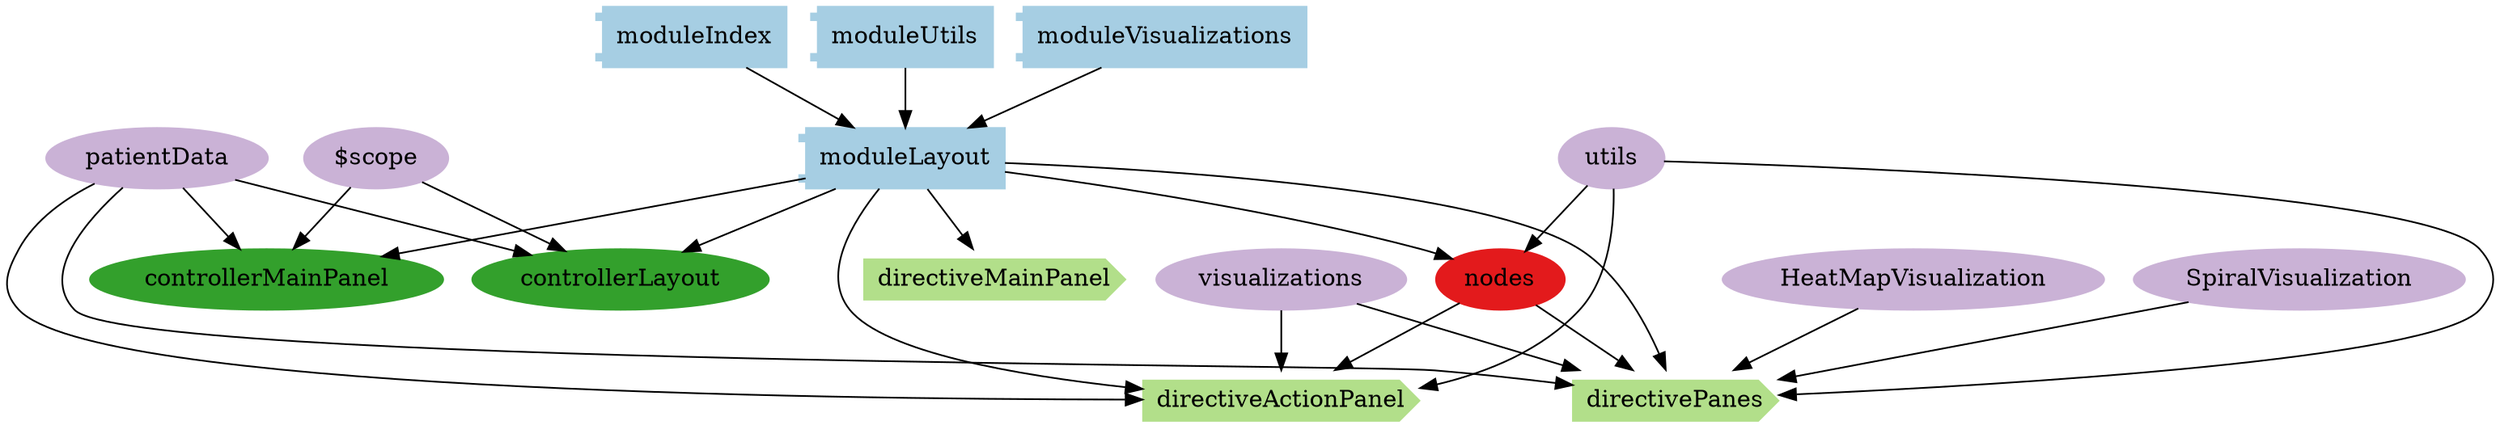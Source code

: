 digraph dependencies {
  node[shape="component",style="filled",colorscheme=paired12]


    node[shape="component"]
    "moduleLayout"[label="moduleLayout", color=1]

    
      "moduleIndex"[label="moduleIndex", color=1]
      "moduleIndex" -> "moduleLayout"
    
      "moduleUtils"[label="moduleUtils", color=1]
      "moduleUtils" -> "moduleLayout"
    
      "moduleVisualizations"[label="moduleVisualizations", color=1]
      "moduleVisualizations" -> "moduleLayout"
    


    node[shape="ellipse"]
    


    
      "controllerMainPanel"[label="controllerMainPanel", color=4]
      "moduleLayout" -> "controllerMainPanel"
    
      "controllerLayout"[label="controllerLayout", color=4]
      "moduleLayout" -> "controllerLayout"
    

    

    
      "nodes"[label="nodes", color=6]
      "moduleLayout" -> "nodes"
    

    node[shape="cds"]
    

    
      "directiveMainPanel"[label="directiveMainPanel", color=3]
      "moduleLayout" -> "directiveMainPanel"
    
      "directiveActionPanel"[label="directiveActionPanel", color=3]
      "moduleLayout" -> "directiveActionPanel"
    
      "directivePanes"[label="directivePanes", color=3]
      "moduleLayout" -> "directivePanes"
    









    node[shape="ellipse",style="filled", color=9]
    

    
      
    
      
        "visualizations"[label="visualizations"]
        "visualizations" -> "directiveActionPanel"
      
        "patientData"[label="patientData"]
        "patientData" -> "directiveActionPanel"
      
        "utils"[label="utils"]
        "utils" -> "directiveActionPanel"
      
        "nodes"[label="nodes"]
        "nodes" -> "directiveActionPanel"
      
    
      
        "utils"[label="utils"]
        "utils" -> "directivePanes"
      
        "nodes"[label="nodes"]
        "nodes" -> "directivePanes"
      
        "patientData"[label="patientData"]
        "patientData" -> "directivePanes"
      
        "visualizations"[label="visualizations"]
        "visualizations" -> "directivePanes"
      
        "HeatMapVisualization"[label="HeatMapVisualization"]
        "HeatMapVisualization" -> "directivePanes"
      
        "SpiralVisualization"[label="SpiralVisualization"]
        "SpiralVisualization" -> "directivePanes"
      
    


    
      
        "$scope"[label="$scope"]
        "$scope" -> "controllerMainPanel"
      
        "patientData"[label="patientData"]
        "patientData" -> "controllerMainPanel"
      
    
      
        "$scope"[label="$scope"]
        "$scope" -> "controllerLayout"
      
        "patientData"[label="patientData"]
        "patientData" -> "controllerLayout"
      
    

    

    
      
        "utils"[label="utils"]
        "utils" -> "nodes"
      
    

    


}

